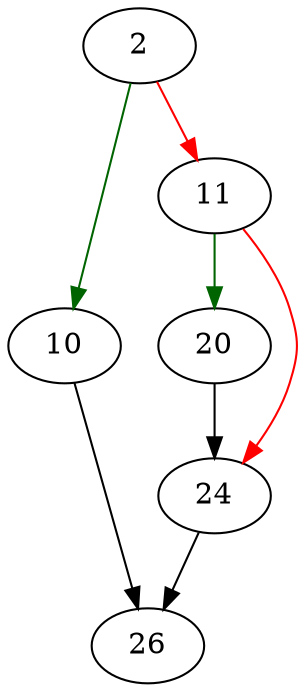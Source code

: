 strict digraph "sqlite3DbStrDup" {
	// Node definitions.
	2 [entry=true];
	10;
	11;
	26;
	20;
	24;

	// Edge definitions.
	2 -> 10 [
		color=darkgreen
		cond=true
	];
	2 -> 11 [
		color=red
		cond=false
	];
	10 -> 26;
	11 -> 20 [
		color=darkgreen
		cond=true
	];
	11 -> 24 [
		color=red
		cond=false
	];
	20 -> 24;
	24 -> 26;
}